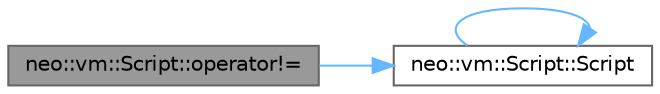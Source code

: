 digraph "neo::vm::Script::operator!="
{
 // LATEX_PDF_SIZE
  bgcolor="transparent";
  edge [fontname=Helvetica,fontsize=10,labelfontname=Helvetica,labelfontsize=10];
  node [fontname=Helvetica,fontsize=10,shape=box,height=0.2,width=0.4];
  rankdir="LR";
  Node1 [id="Node000001",label="neo::vm::Script::operator!=",height=0.2,width=0.4,color="gray40", fillcolor="grey60", style="filled", fontcolor="black",tooltip="Checks if this Script is not equal to another Script."];
  Node1 -> Node2 [id="edge1_Node000001_Node000002",color="steelblue1",style="solid",tooltip=" "];
  Node2 [id="Node000002",label="neo::vm::Script::Script",height=0.2,width=0.4,color="grey40", fillcolor="white", style="filled",URL="$classneo_1_1vm_1_1_script.html#a8239f409134e2b06866dfdd973d1050a",tooltip="Constructs an empty Script."];
  Node2 -> Node2 [id="edge2_Node000002_Node000002",color="steelblue1",style="solid",tooltip=" "];
}
